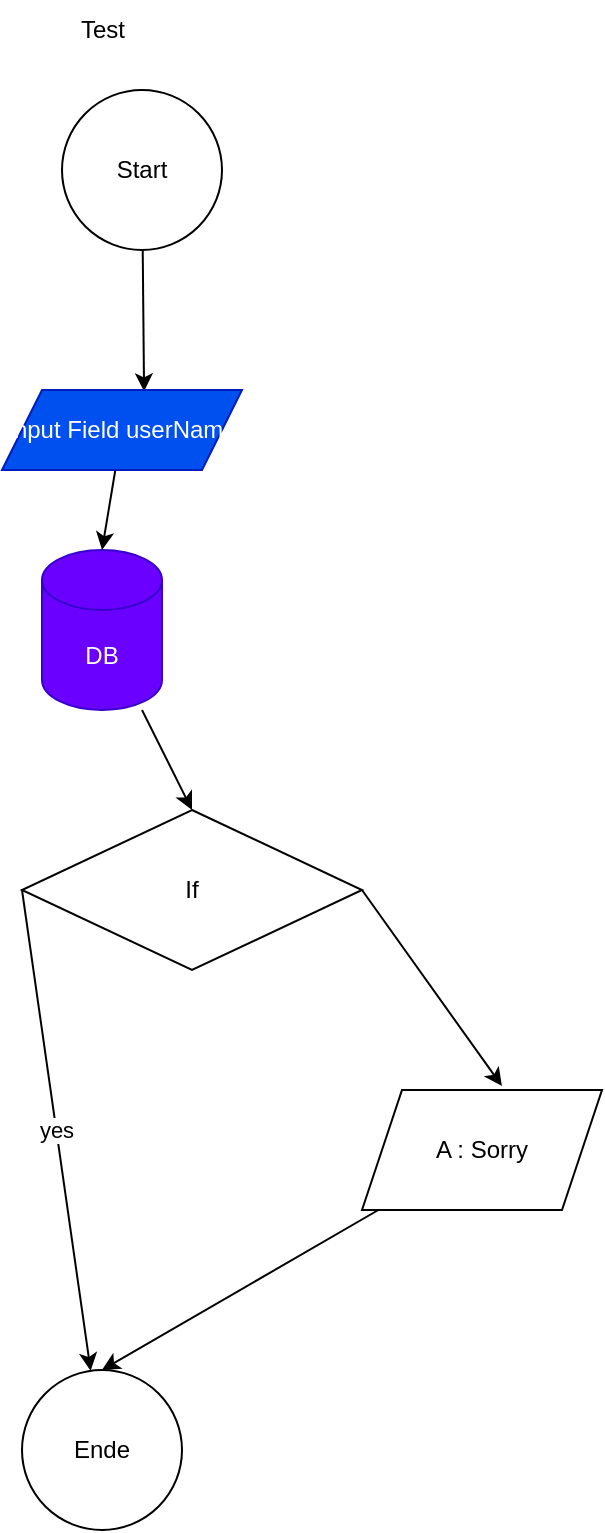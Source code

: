 <mxfile>
    <diagram id="5EYb1g90ASakty0WVaX1" name="Seite-1">
        <mxGraphModel dx="633" dy="579" grid="1" gridSize="10" guides="1" tooltips="1" connect="1" arrows="1" fold="1" page="1" pageScale="1" pageWidth="827" pageHeight="1169" math="0" shadow="0">
            <root>
                <mxCell id="0"/>
                <mxCell id="1" parent="0"/>
                <mxCell id="31" style="edgeStyle=none;html=1;entryX=0.592;entryY=0.017;entryDx=0;entryDy=0;entryPerimeter=0;" edge="1" parent="1" source="26" target="29">
                    <mxGeometry relative="1" as="geometry"/>
                </mxCell>
                <mxCell id="26" value="Start" style="ellipse;whiteSpace=wrap;html=1;aspect=fixed;" vertex="1" parent="1">
                    <mxGeometry x="220" y="60" width="80" height="80" as="geometry"/>
                </mxCell>
                <mxCell id="27" value="Ende" style="ellipse;whiteSpace=wrap;html=1;aspect=fixed;" vertex="1" parent="1">
                    <mxGeometry x="200" y="700" width="80" height="80" as="geometry"/>
                </mxCell>
                <mxCell id="36" style="edgeStyle=none;html=1;entryX=0.5;entryY=0;entryDx=0;entryDy=0;" edge="1" parent="1" source="28" target="35">
                    <mxGeometry relative="1" as="geometry"/>
                </mxCell>
                <mxCell id="28" value="DB" style="shape=cylinder3;whiteSpace=wrap;html=1;boundedLbl=1;backgroundOutline=1;size=15;fillColor=#6a00ff;fontColor=#ffffff;strokeColor=#3700CC;" vertex="1" parent="1">
                    <mxGeometry x="210" y="290" width="60" height="80" as="geometry"/>
                </mxCell>
                <mxCell id="33" style="edgeStyle=none;html=1;entryX=0.5;entryY=0;entryDx=0;entryDy=0;entryPerimeter=0;" edge="1" parent="1" source="29" target="28">
                    <mxGeometry relative="1" as="geometry"/>
                </mxCell>
                <mxCell id="29" value="Input Field userName" style="shape=parallelogram;perimeter=parallelogramPerimeter;whiteSpace=wrap;html=1;fixedSize=1;fillColor=#0050ef;fontColor=#ffffff;strokeColor=#001DBC;gradientColor=none;" vertex="1" parent="1">
                    <mxGeometry x="190" y="210" width="120" height="40" as="geometry"/>
                </mxCell>
                <mxCell id="38" value="yes" style="edgeStyle=none;html=1;exitX=0;exitY=0.5;exitDx=0;exitDy=0;" edge="1" parent="1" source="35" target="27">
                    <mxGeometry relative="1" as="geometry">
                        <mxPoint x="200" y="680" as="targetPoint"/>
                        <mxPoint as="offset"/>
                    </mxGeometry>
                </mxCell>
                <mxCell id="45" style="edgeStyle=none;html=1;exitX=1;exitY=0.5;exitDx=0;exitDy=0;entryX=0.583;entryY=-0.033;entryDx=0;entryDy=0;entryPerimeter=0;" edge="1" parent="1" source="35" target="42">
                    <mxGeometry relative="1" as="geometry"/>
                </mxCell>
                <mxCell id="35" value="If" style="rhombus;whiteSpace=wrap;html=1;" vertex="1" parent="1">
                    <mxGeometry x="200" y="420" width="170" height="80" as="geometry"/>
                </mxCell>
                <mxCell id="41" value="Test" style="text;html=1;align=center;verticalAlign=middle;resizable=0;points=[];autosize=1;strokeColor=none;fillColor=none;" vertex="1" parent="1">
                    <mxGeometry x="215" y="15" width="50" height="30" as="geometry"/>
                </mxCell>
                <mxCell id="46" style="edgeStyle=none;html=1;entryX=0.5;entryY=0;entryDx=0;entryDy=0;" edge="1" parent="1" source="42" target="27">
                    <mxGeometry relative="1" as="geometry"/>
                </mxCell>
                <mxCell id="42" value="A : Sorry" style="shape=parallelogram;perimeter=parallelogramPerimeter;whiteSpace=wrap;html=1;fixedSize=1;" vertex="1" parent="1">
                    <mxGeometry x="370" y="560" width="120" height="60" as="geometry"/>
                </mxCell>
            </root>
        </mxGraphModel>
    </diagram>
</mxfile>